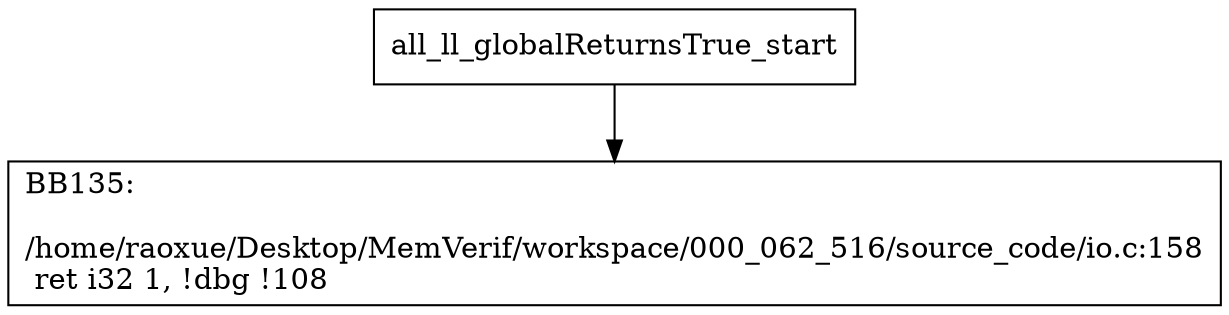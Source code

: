 digraph "CFG for'all_ll_globalReturnsTrue' function" {
	BBall_ll_globalReturnsTrue_start[shape=record,label="{all_ll_globalReturnsTrue_start}"];
	BBall_ll_globalReturnsTrue_start-> all_ll_globalReturnsTrueBB135;
	all_ll_globalReturnsTrueBB135 [shape=record, label="{BB135:\l\l/home/raoxue/Desktop/MemVerif/workspace/000_062_516/source_code/io.c:158\l
  ret i32 1, !dbg !108\l
}"];
}
